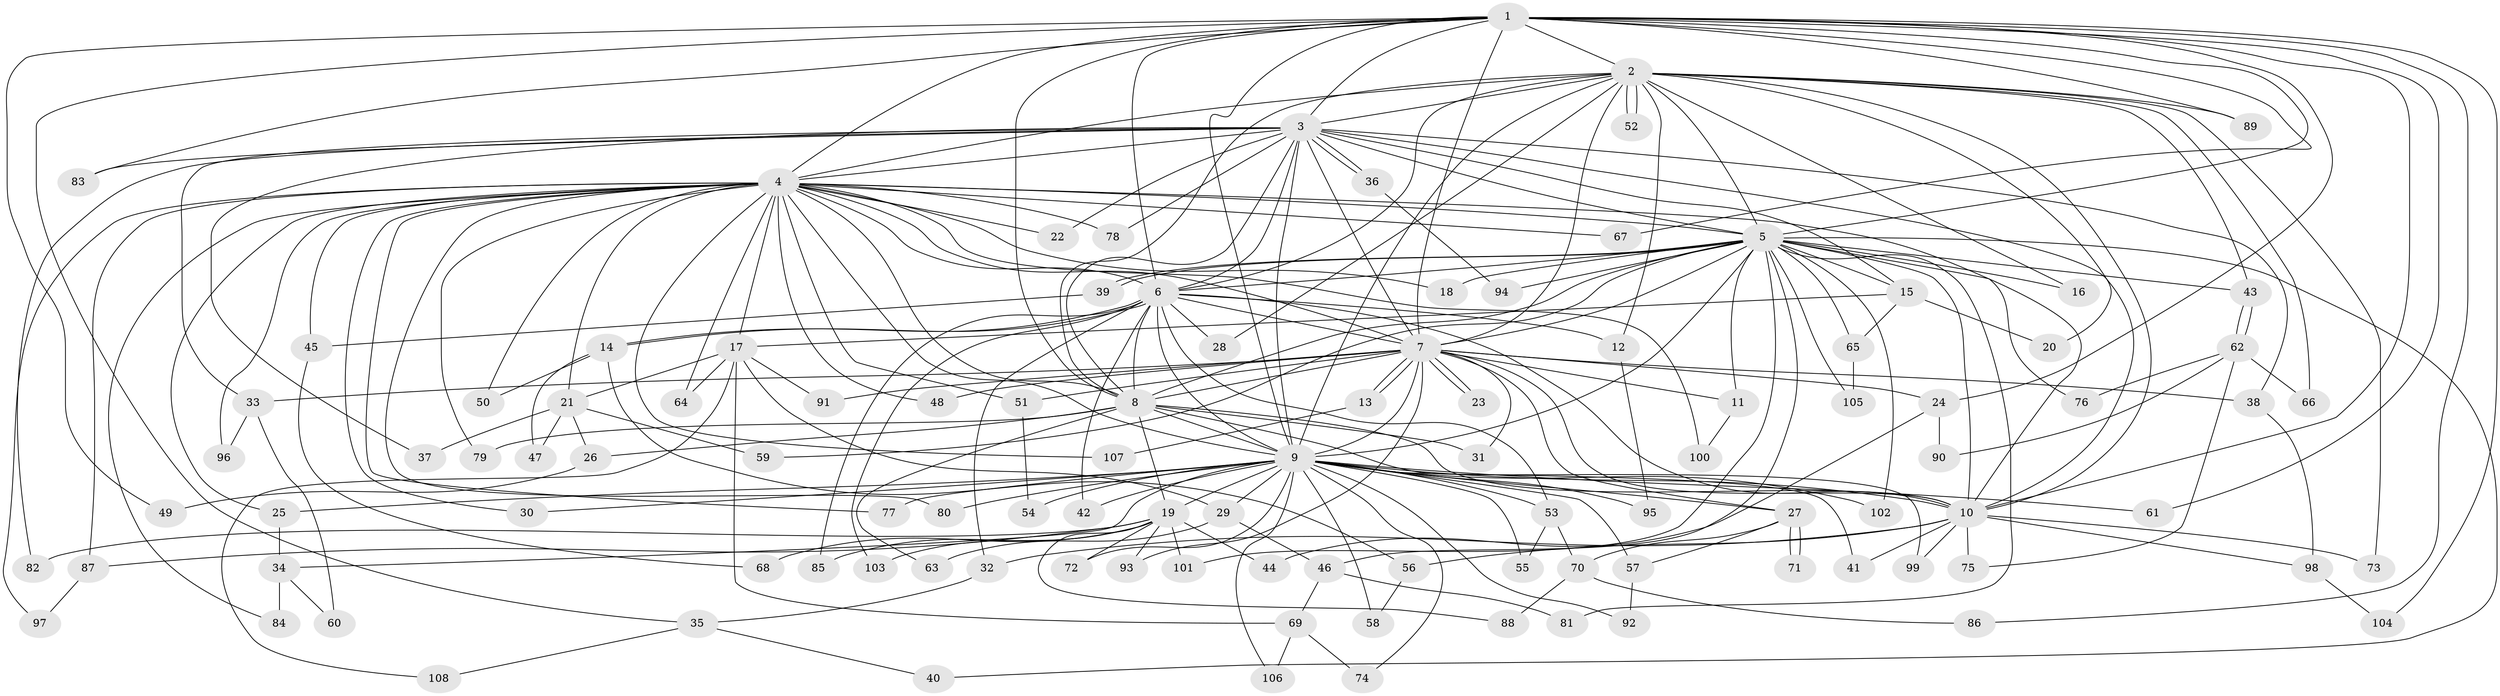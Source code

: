 // Generated by graph-tools (version 1.1) at 2025/44/03/09/25 04:44:50]
// undirected, 108 vertices, 241 edges
graph export_dot {
graph [start="1"]
  node [color=gray90,style=filled];
  1;
  2;
  3;
  4;
  5;
  6;
  7;
  8;
  9;
  10;
  11;
  12;
  13;
  14;
  15;
  16;
  17;
  18;
  19;
  20;
  21;
  22;
  23;
  24;
  25;
  26;
  27;
  28;
  29;
  30;
  31;
  32;
  33;
  34;
  35;
  36;
  37;
  38;
  39;
  40;
  41;
  42;
  43;
  44;
  45;
  46;
  47;
  48;
  49;
  50;
  51;
  52;
  53;
  54;
  55;
  56;
  57;
  58;
  59;
  60;
  61;
  62;
  63;
  64;
  65;
  66;
  67;
  68;
  69;
  70;
  71;
  72;
  73;
  74;
  75;
  76;
  77;
  78;
  79;
  80;
  81;
  82;
  83;
  84;
  85;
  86;
  87;
  88;
  89;
  90;
  91;
  92;
  93;
  94;
  95;
  96;
  97;
  98;
  99;
  100;
  101;
  102;
  103;
  104;
  105;
  106;
  107;
  108;
  1 -- 2;
  1 -- 3;
  1 -- 4;
  1 -- 5;
  1 -- 6;
  1 -- 7;
  1 -- 8;
  1 -- 9;
  1 -- 10;
  1 -- 24;
  1 -- 35;
  1 -- 49;
  1 -- 61;
  1 -- 67;
  1 -- 83;
  1 -- 86;
  1 -- 89;
  1 -- 104;
  2 -- 3;
  2 -- 4;
  2 -- 5;
  2 -- 6;
  2 -- 7;
  2 -- 8;
  2 -- 9;
  2 -- 10;
  2 -- 12;
  2 -- 16;
  2 -- 20;
  2 -- 28;
  2 -- 43;
  2 -- 52;
  2 -- 52;
  2 -- 66;
  2 -- 73;
  2 -- 89;
  3 -- 4;
  3 -- 5;
  3 -- 6;
  3 -- 7;
  3 -- 8;
  3 -- 9;
  3 -- 10;
  3 -- 15;
  3 -- 22;
  3 -- 33;
  3 -- 36;
  3 -- 36;
  3 -- 37;
  3 -- 38;
  3 -- 78;
  3 -- 82;
  3 -- 83;
  4 -- 5;
  4 -- 6;
  4 -- 7;
  4 -- 8;
  4 -- 9;
  4 -- 10;
  4 -- 17;
  4 -- 18;
  4 -- 21;
  4 -- 22;
  4 -- 25;
  4 -- 30;
  4 -- 45;
  4 -- 48;
  4 -- 50;
  4 -- 51;
  4 -- 64;
  4 -- 67;
  4 -- 77;
  4 -- 78;
  4 -- 79;
  4 -- 80;
  4 -- 84;
  4 -- 87;
  4 -- 96;
  4 -- 97;
  4 -- 100;
  4 -- 107;
  5 -- 6;
  5 -- 7;
  5 -- 8;
  5 -- 9;
  5 -- 10;
  5 -- 11;
  5 -- 15;
  5 -- 16;
  5 -- 18;
  5 -- 39;
  5 -- 39;
  5 -- 40;
  5 -- 43;
  5 -- 46;
  5 -- 59;
  5 -- 65;
  5 -- 76;
  5 -- 81;
  5 -- 94;
  5 -- 101;
  5 -- 102;
  5 -- 105;
  6 -- 7;
  6 -- 8;
  6 -- 9;
  6 -- 10;
  6 -- 12;
  6 -- 14;
  6 -- 14;
  6 -- 28;
  6 -- 32;
  6 -- 42;
  6 -- 53;
  6 -- 85;
  6 -- 103;
  7 -- 8;
  7 -- 9;
  7 -- 10;
  7 -- 11;
  7 -- 13;
  7 -- 13;
  7 -- 23;
  7 -- 23;
  7 -- 24;
  7 -- 27;
  7 -- 31;
  7 -- 33;
  7 -- 38;
  7 -- 48;
  7 -- 51;
  7 -- 91;
  7 -- 93;
  8 -- 9;
  8 -- 10;
  8 -- 19;
  8 -- 26;
  8 -- 31;
  8 -- 63;
  8 -- 79;
  8 -- 99;
  9 -- 10;
  9 -- 19;
  9 -- 25;
  9 -- 27;
  9 -- 29;
  9 -- 30;
  9 -- 34;
  9 -- 41;
  9 -- 42;
  9 -- 53;
  9 -- 54;
  9 -- 55;
  9 -- 57;
  9 -- 58;
  9 -- 61;
  9 -- 72;
  9 -- 74;
  9 -- 77;
  9 -- 80;
  9 -- 92;
  9 -- 95;
  9 -- 102;
  9 -- 106;
  10 -- 32;
  10 -- 41;
  10 -- 56;
  10 -- 73;
  10 -- 75;
  10 -- 98;
  10 -- 99;
  11 -- 100;
  12 -- 95;
  13 -- 107;
  14 -- 47;
  14 -- 50;
  14 -- 56;
  15 -- 17;
  15 -- 20;
  15 -- 65;
  17 -- 21;
  17 -- 29;
  17 -- 64;
  17 -- 69;
  17 -- 91;
  17 -- 108;
  19 -- 44;
  19 -- 68;
  19 -- 72;
  19 -- 82;
  19 -- 85;
  19 -- 87;
  19 -- 88;
  19 -- 93;
  19 -- 101;
  19 -- 103;
  21 -- 26;
  21 -- 37;
  21 -- 47;
  21 -- 59;
  24 -- 44;
  24 -- 90;
  25 -- 34;
  26 -- 49;
  27 -- 57;
  27 -- 70;
  27 -- 71;
  27 -- 71;
  29 -- 46;
  29 -- 63;
  32 -- 35;
  33 -- 60;
  33 -- 96;
  34 -- 60;
  34 -- 84;
  35 -- 40;
  35 -- 108;
  36 -- 94;
  38 -- 98;
  39 -- 45;
  43 -- 62;
  43 -- 62;
  45 -- 68;
  46 -- 69;
  46 -- 81;
  51 -- 54;
  53 -- 55;
  53 -- 70;
  56 -- 58;
  57 -- 92;
  62 -- 66;
  62 -- 75;
  62 -- 76;
  62 -- 90;
  65 -- 105;
  69 -- 74;
  69 -- 106;
  70 -- 86;
  70 -- 88;
  87 -- 97;
  98 -- 104;
}

